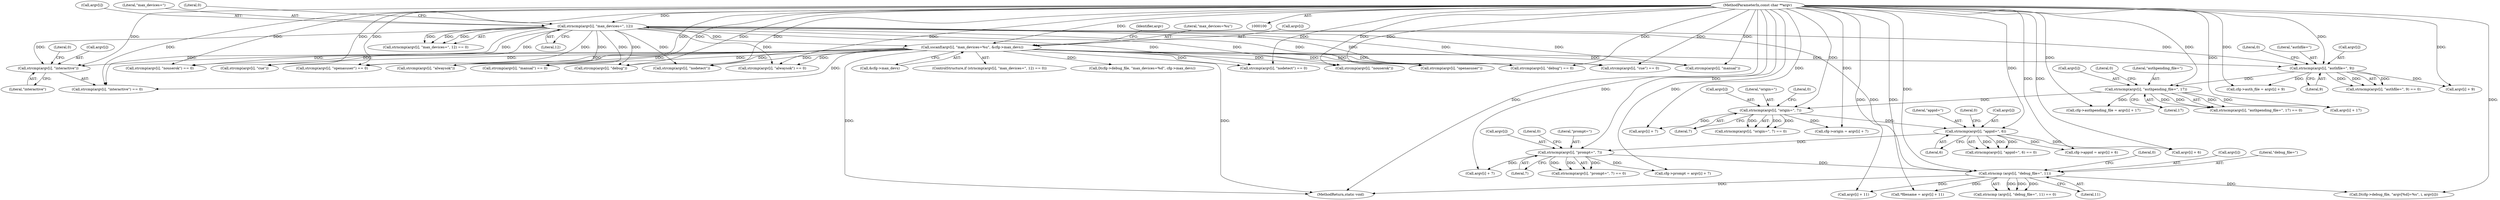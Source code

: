 digraph "0_pam-u2f_18b1914e32b74ff52000f10e97067e841e5fff62_0@API" {
"1000212" [label="(Call,strcmp(argv[i], \"interactive\"))"];
"1000103" [label="(MethodParameterIn,const char **argv)"];
"1000129" [label="(Call,strncmp(argv[i], \"max_devices=\", 12))"];
"1000341" [label="(Call,strncmp (argv[i], \"debug_file=\", 11))"];
"1000323" [label="(Call,strncmp(argv[i], \"prompt=\", 7))"];
"1000305" [label="(Call,strncmp(argv[i], \"appid=\", 6))"];
"1000287" [label="(Call,strncmp(argv[i], \"origin=\", 7))"];
"1000269" [label="(Call,strncmp(argv[i], \"authpending_file=\", 17))"];
"1000251" [label="(Call,strncmp(argv[i], \"authfile=\", 9))"];
"1000136" [label="(Call,sscanf(argv[i], \"max_devices=%u\", &cfg->max_devs))"];
"1000312" [label="(Call,cfg->appid = argv[i] + 6)"];
"1000347" [label="(Literal,0)"];
"1000137" [label="(Call,argv[i])"];
"1000238" [label="(Call,strcmp(argv[i], \"nodetect\"))"];
"1000288" [label="(Call,argv[i])"];
"1000316" [label="(Call,argv[i] + 6)"];
"1000252" [label="(Call,argv[i])"];
"1000250" [label="(Call,strncmp(argv[i], \"authfile=\", 9) == 0)"];
"1000305" [label="(Call,strncmp(argv[i], \"appid=\", 6))"];
"1000141" [label="(Call,&cfg->max_devs)"];
"1000258" [label="(Call,cfg->auth_file = argv[i] + 9)"];
"1000149" [label="(Identifier,argv)"];
"1000211" [label="(Call,strcmp(argv[i], \"interactive\") == 0)"];
"1000147" [label="(Call,strcmp(argv[i], \"manual\"))"];
"1000146" [label="(Call,strcmp(argv[i], \"manual\") == 0)"];
"1000160" [label="(Call,strcmp(argv[i], \"debug\"))"];
"1000291" [label="(Literal,\"origin=\")"];
"1000273" [label="(Literal,\"authpending_file=\")"];
"1000268" [label="(Call,strncmp(argv[i], \"authpending_file=\", 17) == 0)"];
"1000198" [label="(Call,strcmp(argv[i], \"alwaysok\") == 0)"];
"1000129" [label="(Call,strncmp(argv[i], \"max_devices=\", 12))"];
"1000213" [label="(Call,argv[i])"];
"1000287" [label="(Call,strncmp(argv[i], \"origin=\", 7))"];
"1000323" [label="(Call,strncmp(argv[i], \"prompt=\", 7))"];
"1000294" [label="(Call,cfg->origin = argv[i] + 7)"];
"1000330" [label="(Call,cfg->prompt = argv[i] + 7)"];
"1000324" [label="(Call,argv[i])"];
"1000327" [label="(Literal,\"prompt=\")"];
"1000329" [label="(Literal,0)"];
"1000224" [label="(Call,strcmp(argv[i], \"cue\") == 0)"];
"1000306" [label="(Call,argv[i])"];
"1000309" [label="(Literal,\"appid=\")"];
"1000340" [label="(Call,strncmp (argv[i], \"debug_file=\", 11) == 0)"];
"1000274" [label="(Literal,17)"];
"1000276" [label="(Call,cfg->authpending_file = argv[i] + 17)"];
"1000127" [label="(ControlStructure,if (strncmp(argv[i], \"max_devices=\", 12) == 0))"];
"1000607" [label="(MethodReturn,static void)"];
"1000269" [label="(Call,strncmp(argv[i], \"authpending_file=\", 17))"];
"1000342" [label="(Call,argv[i])"];
"1000212" [label="(Call,strcmp(argv[i], \"interactive\"))"];
"1000304" [label="(Call,strncmp(argv[i], \"appid=\", 6) == 0)"];
"1000311" [label="(Literal,0)"];
"1000292" [label="(Literal,7)"];
"1000216" [label="(Literal,\"interactive\")"];
"1000270" [label="(Call,argv[i])"];
"1000275" [label="(Literal,0)"];
"1000159" [label="(Call,strcmp(argv[i], \"debug\") == 0)"];
"1000257" [label="(Literal,0)"];
"1000262" [label="(Call,argv[i] + 9)"];
"1000255" [label="(Literal,\"authfile=\")"];
"1000186" [label="(Call,strcmp(argv[i], \"openasuser\"))"];
"1000461" [label="(Call,D(cfg->debug_file, \"argv[%d]=%s\", i, argv[i]))"];
"1000136" [label="(Call,sscanf(argv[i], \"max_devices=%u\", &cfg->max_devs))"];
"1000310" [label="(Literal,6)"];
"1000286" [label="(Call,strncmp(argv[i], \"origin=\", 7) == 0)"];
"1000350" [label="(Call,*filename = argv[i] + 11)"];
"1000293" [label="(Literal,0)"];
"1000341" [label="(Call,strncmp (argv[i], \"debug_file=\", 11))"];
"1000345" [label="(Literal,\"debug_file=\")"];
"1000173" [label="(Call,strcmp(argv[i], \"nouserok\"))"];
"1000334" [label="(Call,argv[i] + 7)"];
"1000128" [label="(Call,strncmp(argv[i], \"max_devices=\", 12) == 0)"];
"1000352" [label="(Call,argv[i] + 11)"];
"1000199" [label="(Call,strcmp(argv[i], \"alwaysok\"))"];
"1000133" [label="(Literal,\"max_devices=\")"];
"1000298" [label="(Call,argv[i] + 7)"];
"1000328" [label="(Literal,7)"];
"1000256" [label="(Literal,9)"];
"1000470" [label="(Call,D(cfg->debug_file, \"max_devices=%d\", cfg->max_devs))"];
"1000237" [label="(Call,strcmp(argv[i], \"nodetect\") == 0)"];
"1000134" [label="(Literal,12)"];
"1000225" [label="(Call,strcmp(argv[i], \"cue\"))"];
"1000346" [label="(Literal,11)"];
"1000322" [label="(Call,strncmp(argv[i], \"prompt=\", 7) == 0)"];
"1000140" [label="(Literal,\"max_devices=%u\")"];
"1000172" [label="(Call,strcmp(argv[i], \"nouserok\") == 0)"];
"1000103" [label="(MethodParameterIn,const char **argv)"];
"1000135" [label="(Literal,0)"];
"1000280" [label="(Call,argv[i] + 17)"];
"1000251" [label="(Call,strncmp(argv[i], \"authfile=\", 9))"];
"1000217" [label="(Literal,0)"];
"1000185" [label="(Call,strcmp(argv[i], \"openasuser\") == 0)"];
"1000130" [label="(Call,argv[i])"];
"1000212" -> "1000211"  [label="AST: "];
"1000212" -> "1000216"  [label="CFG: "];
"1000213" -> "1000212"  [label="AST: "];
"1000216" -> "1000212"  [label="AST: "];
"1000217" -> "1000212"  [label="CFG: "];
"1000103" -> "1000212"  [label="DDG: "];
"1000129" -> "1000212"  [label="DDG: "];
"1000136" -> "1000212"  [label="DDG: "];
"1000103" -> "1000100"  [label="AST: "];
"1000103" -> "1000607"  [label="DDG: "];
"1000103" -> "1000129"  [label="DDG: "];
"1000103" -> "1000136"  [label="DDG: "];
"1000103" -> "1000146"  [label="DDG: "];
"1000103" -> "1000147"  [label="DDG: "];
"1000103" -> "1000159"  [label="DDG: "];
"1000103" -> "1000160"  [label="DDG: "];
"1000103" -> "1000172"  [label="DDG: "];
"1000103" -> "1000173"  [label="DDG: "];
"1000103" -> "1000185"  [label="DDG: "];
"1000103" -> "1000186"  [label="DDG: "];
"1000103" -> "1000198"  [label="DDG: "];
"1000103" -> "1000199"  [label="DDG: "];
"1000103" -> "1000211"  [label="DDG: "];
"1000103" -> "1000224"  [label="DDG: "];
"1000103" -> "1000225"  [label="DDG: "];
"1000103" -> "1000237"  [label="DDG: "];
"1000103" -> "1000238"  [label="DDG: "];
"1000103" -> "1000251"  [label="DDG: "];
"1000103" -> "1000258"  [label="DDG: "];
"1000103" -> "1000262"  [label="DDG: "];
"1000103" -> "1000269"  [label="DDG: "];
"1000103" -> "1000276"  [label="DDG: "];
"1000103" -> "1000280"  [label="DDG: "];
"1000103" -> "1000287"  [label="DDG: "];
"1000103" -> "1000294"  [label="DDG: "];
"1000103" -> "1000298"  [label="DDG: "];
"1000103" -> "1000305"  [label="DDG: "];
"1000103" -> "1000312"  [label="DDG: "];
"1000103" -> "1000316"  [label="DDG: "];
"1000103" -> "1000323"  [label="DDG: "];
"1000103" -> "1000330"  [label="DDG: "];
"1000103" -> "1000334"  [label="DDG: "];
"1000103" -> "1000341"  [label="DDG: "];
"1000103" -> "1000350"  [label="DDG: "];
"1000103" -> "1000352"  [label="DDG: "];
"1000103" -> "1000461"  [label="DDG: "];
"1000129" -> "1000128"  [label="AST: "];
"1000129" -> "1000134"  [label="CFG: "];
"1000130" -> "1000129"  [label="AST: "];
"1000133" -> "1000129"  [label="AST: "];
"1000134" -> "1000129"  [label="AST: "];
"1000135" -> "1000129"  [label="CFG: "];
"1000129" -> "1000128"  [label="DDG: "];
"1000129" -> "1000128"  [label="DDG: "];
"1000129" -> "1000128"  [label="DDG: "];
"1000341" -> "1000129"  [label="DDG: "];
"1000129" -> "1000136"  [label="DDG: "];
"1000129" -> "1000146"  [label="DDG: "];
"1000129" -> "1000147"  [label="DDG: "];
"1000129" -> "1000159"  [label="DDG: "];
"1000129" -> "1000160"  [label="DDG: "];
"1000129" -> "1000172"  [label="DDG: "];
"1000129" -> "1000173"  [label="DDG: "];
"1000129" -> "1000185"  [label="DDG: "];
"1000129" -> "1000186"  [label="DDG: "];
"1000129" -> "1000198"  [label="DDG: "];
"1000129" -> "1000199"  [label="DDG: "];
"1000129" -> "1000211"  [label="DDG: "];
"1000129" -> "1000224"  [label="DDG: "];
"1000129" -> "1000225"  [label="DDG: "];
"1000129" -> "1000237"  [label="DDG: "];
"1000129" -> "1000238"  [label="DDG: "];
"1000129" -> "1000251"  [label="DDG: "];
"1000341" -> "1000340"  [label="AST: "];
"1000341" -> "1000346"  [label="CFG: "];
"1000342" -> "1000341"  [label="AST: "];
"1000345" -> "1000341"  [label="AST: "];
"1000346" -> "1000341"  [label="AST: "];
"1000347" -> "1000341"  [label="CFG: "];
"1000341" -> "1000607"  [label="DDG: "];
"1000341" -> "1000340"  [label="DDG: "];
"1000341" -> "1000340"  [label="DDG: "];
"1000341" -> "1000340"  [label="DDG: "];
"1000323" -> "1000341"  [label="DDG: "];
"1000341" -> "1000350"  [label="DDG: "];
"1000341" -> "1000352"  [label="DDG: "];
"1000341" -> "1000461"  [label="DDG: "];
"1000323" -> "1000322"  [label="AST: "];
"1000323" -> "1000328"  [label="CFG: "];
"1000324" -> "1000323"  [label="AST: "];
"1000327" -> "1000323"  [label="AST: "];
"1000328" -> "1000323"  [label="AST: "];
"1000329" -> "1000323"  [label="CFG: "];
"1000323" -> "1000322"  [label="DDG: "];
"1000323" -> "1000322"  [label="DDG: "];
"1000323" -> "1000322"  [label="DDG: "];
"1000305" -> "1000323"  [label="DDG: "];
"1000323" -> "1000330"  [label="DDG: "];
"1000323" -> "1000334"  [label="DDG: "];
"1000305" -> "1000304"  [label="AST: "];
"1000305" -> "1000310"  [label="CFG: "];
"1000306" -> "1000305"  [label="AST: "];
"1000309" -> "1000305"  [label="AST: "];
"1000310" -> "1000305"  [label="AST: "];
"1000311" -> "1000305"  [label="CFG: "];
"1000305" -> "1000304"  [label="DDG: "];
"1000305" -> "1000304"  [label="DDG: "];
"1000305" -> "1000304"  [label="DDG: "];
"1000287" -> "1000305"  [label="DDG: "];
"1000305" -> "1000312"  [label="DDG: "];
"1000305" -> "1000316"  [label="DDG: "];
"1000287" -> "1000286"  [label="AST: "];
"1000287" -> "1000292"  [label="CFG: "];
"1000288" -> "1000287"  [label="AST: "];
"1000291" -> "1000287"  [label="AST: "];
"1000292" -> "1000287"  [label="AST: "];
"1000293" -> "1000287"  [label="CFG: "];
"1000287" -> "1000286"  [label="DDG: "];
"1000287" -> "1000286"  [label="DDG: "];
"1000287" -> "1000286"  [label="DDG: "];
"1000269" -> "1000287"  [label="DDG: "];
"1000287" -> "1000294"  [label="DDG: "];
"1000287" -> "1000298"  [label="DDG: "];
"1000269" -> "1000268"  [label="AST: "];
"1000269" -> "1000274"  [label="CFG: "];
"1000270" -> "1000269"  [label="AST: "];
"1000273" -> "1000269"  [label="AST: "];
"1000274" -> "1000269"  [label="AST: "];
"1000275" -> "1000269"  [label="CFG: "];
"1000269" -> "1000268"  [label="DDG: "];
"1000269" -> "1000268"  [label="DDG: "];
"1000269" -> "1000268"  [label="DDG: "];
"1000251" -> "1000269"  [label="DDG: "];
"1000269" -> "1000276"  [label="DDG: "];
"1000269" -> "1000280"  [label="DDG: "];
"1000251" -> "1000250"  [label="AST: "];
"1000251" -> "1000256"  [label="CFG: "];
"1000252" -> "1000251"  [label="AST: "];
"1000255" -> "1000251"  [label="AST: "];
"1000256" -> "1000251"  [label="AST: "];
"1000257" -> "1000251"  [label="CFG: "];
"1000251" -> "1000250"  [label="DDG: "];
"1000251" -> "1000250"  [label="DDG: "];
"1000251" -> "1000250"  [label="DDG: "];
"1000136" -> "1000251"  [label="DDG: "];
"1000251" -> "1000258"  [label="DDG: "];
"1000251" -> "1000262"  [label="DDG: "];
"1000136" -> "1000127"  [label="AST: "];
"1000136" -> "1000141"  [label="CFG: "];
"1000137" -> "1000136"  [label="AST: "];
"1000140" -> "1000136"  [label="AST: "];
"1000141" -> "1000136"  [label="AST: "];
"1000149" -> "1000136"  [label="CFG: "];
"1000136" -> "1000607"  [label="DDG: "];
"1000136" -> "1000607"  [label="DDG: "];
"1000136" -> "1000146"  [label="DDG: "];
"1000136" -> "1000147"  [label="DDG: "];
"1000136" -> "1000159"  [label="DDG: "];
"1000136" -> "1000160"  [label="DDG: "];
"1000136" -> "1000172"  [label="DDG: "];
"1000136" -> "1000173"  [label="DDG: "];
"1000136" -> "1000185"  [label="DDG: "];
"1000136" -> "1000186"  [label="DDG: "];
"1000136" -> "1000198"  [label="DDG: "];
"1000136" -> "1000199"  [label="DDG: "];
"1000136" -> "1000211"  [label="DDG: "];
"1000136" -> "1000224"  [label="DDG: "];
"1000136" -> "1000225"  [label="DDG: "];
"1000136" -> "1000237"  [label="DDG: "];
"1000136" -> "1000238"  [label="DDG: "];
"1000136" -> "1000470"  [label="DDG: "];
}
